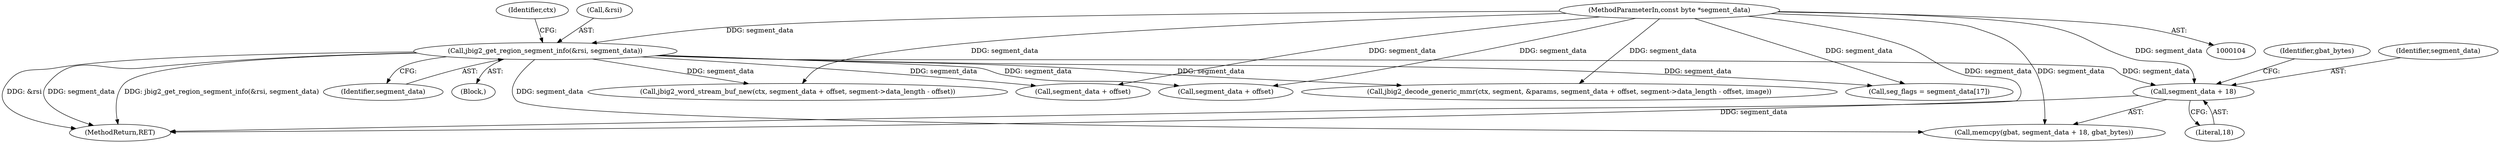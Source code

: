 digraph "0_ghostscript_e698d5c11d27212aa1098bc5b1673a3378563092_0@pointer" {
"1000238" [label="(Call,segment_data + 18)"];
"1000152" [label="(Call,jbig2_get_region_segment_info(&rsi, segment_data))"];
"1000107" [label="(MethodParameterIn,const byte *segment_data)"];
"1000391" [label="(Call,segment_data + offset)"];
"1000155" [label="(Identifier,segment_data)"];
"1000157" [label="(Identifier,ctx)"];
"1000108" [label="(Block,)"];
"1000389" [label="(Call,jbig2_word_stream_buf_new(ctx, segment_data + offset, segment->data_length - offset))"];
"1000343" [label="(Call,segment_data + offset)"];
"1000153" [label="(Call,&rsi)"];
"1000338" [label="(Call,jbig2_decode_generic_mmr(ctx, segment, &params, segment_data + offset, segment->data_length - offset, image))"];
"1000240" [label="(Literal,18)"];
"1000241" [label="(Identifier,gbat_bytes)"];
"1000495" [label="(MethodReturn,RET)"];
"1000178" [label="(Call,seg_flags = segment_data[17])"];
"1000238" [label="(Call,segment_data + 18)"];
"1000239" [label="(Identifier,segment_data)"];
"1000152" [label="(Call,jbig2_get_region_segment_info(&rsi, segment_data))"];
"1000236" [label="(Call,memcpy(gbat, segment_data + 18, gbat_bytes))"];
"1000107" [label="(MethodParameterIn,const byte *segment_data)"];
"1000238" -> "1000236"  [label="AST: "];
"1000238" -> "1000240"  [label="CFG: "];
"1000239" -> "1000238"  [label="AST: "];
"1000240" -> "1000238"  [label="AST: "];
"1000241" -> "1000238"  [label="CFG: "];
"1000238" -> "1000495"  [label="DDG: segment_data"];
"1000152" -> "1000238"  [label="DDG: segment_data"];
"1000107" -> "1000238"  [label="DDG: segment_data"];
"1000152" -> "1000108"  [label="AST: "];
"1000152" -> "1000155"  [label="CFG: "];
"1000153" -> "1000152"  [label="AST: "];
"1000155" -> "1000152"  [label="AST: "];
"1000157" -> "1000152"  [label="CFG: "];
"1000152" -> "1000495"  [label="DDG: jbig2_get_region_segment_info(&rsi, segment_data)"];
"1000152" -> "1000495"  [label="DDG: segment_data"];
"1000152" -> "1000495"  [label="DDG: &rsi"];
"1000107" -> "1000152"  [label="DDG: segment_data"];
"1000152" -> "1000178"  [label="DDG: segment_data"];
"1000152" -> "1000236"  [label="DDG: segment_data"];
"1000152" -> "1000338"  [label="DDG: segment_data"];
"1000152" -> "1000343"  [label="DDG: segment_data"];
"1000152" -> "1000389"  [label="DDG: segment_data"];
"1000152" -> "1000391"  [label="DDG: segment_data"];
"1000107" -> "1000104"  [label="AST: "];
"1000107" -> "1000495"  [label="DDG: segment_data"];
"1000107" -> "1000178"  [label="DDG: segment_data"];
"1000107" -> "1000236"  [label="DDG: segment_data"];
"1000107" -> "1000338"  [label="DDG: segment_data"];
"1000107" -> "1000343"  [label="DDG: segment_data"];
"1000107" -> "1000389"  [label="DDG: segment_data"];
"1000107" -> "1000391"  [label="DDG: segment_data"];
}
